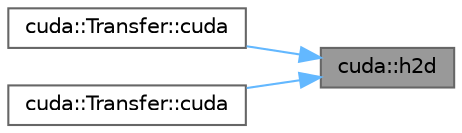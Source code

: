digraph "cuda::h2d"
{
 // LATEX_PDF_SIZE
  bgcolor="transparent";
  edge [fontname=Helvetica,fontsize=10,labelfontname=Helvetica,labelfontsize=10];
  node [fontname=Helvetica,fontsize=10,shape=box,height=0.2,width=0.4];
  rankdir="RL";
  Node1 [id="Node000001",label="cuda::h2d",height=0.2,width=0.4,color="gray40", fillcolor="grey60", style="filled", fontcolor="black",tooltip="Copies size bytes from src to dst, host to device."];
  Node1 -> Node2 [id="edge1_Node000001_Node000002",dir="back",color="steelblue1",style="solid",tooltip=" "];
  Node2 [id="Node000002",label="cuda::Transfer::cuda",height=0.2,width=0.4,color="grey40", fillcolor="white", style="filled",URL="$namespacecuda_1_1_transfer.html#a3a51ff6139650e012f32d06169207e5c",tooltip="copy num of elements from src to dst"];
  Node1 -> Node3 [id="edge2_Node000001_Node000003",dir="back",color="steelblue1",style="solid",tooltip=" "];
  Node3 [id="Node000003",label="cuda::Transfer::cuda",height=0.2,width=0.4,color="grey40", fillcolor="white", style="filled",URL="$namespacecuda_1_1_transfer.html#a29406eec0d4ee9dc9d0710081eae5c98",tooltip="copy num of elements to device"];
}
